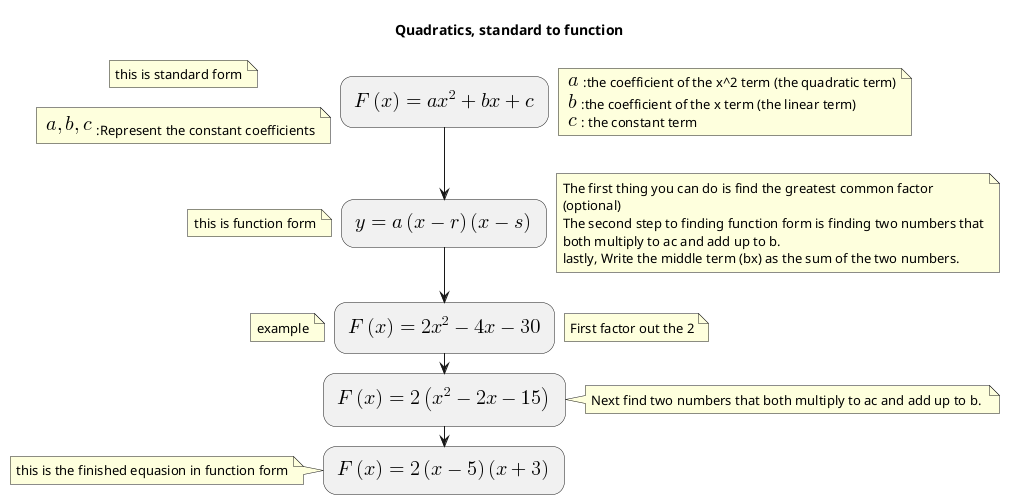 @startuml Quadratics_standard_to_Function

title Quadratics, standard to function

:<math>F(x)=ax^2+bx+c</math>;
  
note left 
  this is standard form
end note 

note left
  <math>a,b,c</math>:Represent the constant coefficients
end note 

note right
  <math>a</math>:the coefficient of the x^2 term (the quadratic term)
  <math>b</math>:the coefficient of the x term (the linear term)
  <math>c</math>: the constant term
end note
  
:<math>y=a(x-r)(x-s)</math>;

note left
  this is function form
end note 

note right
  The first thing you can do is find the greatest common factor
  (optional)
  The second step to finding function form is finding two numbers that
  both multiply to ac and add up to b. 
  lastly, Write the middle term (bx) as the sum of the two numbers.
end note

 :<math>F(x)=2x^2-4x-30</math>;
 
note left
  example
end note

note right 
  First factor out the 2
end note

:<math>F(x)=2(x^2-2x-15)</math>;

note right
  Next find two numbers that both multiply to ac and add up to b. 
end note

:<math>F(x)=2(x-5)(x+3)</math>;

note left
  this is the finished equasion in function form
end note

@enduml